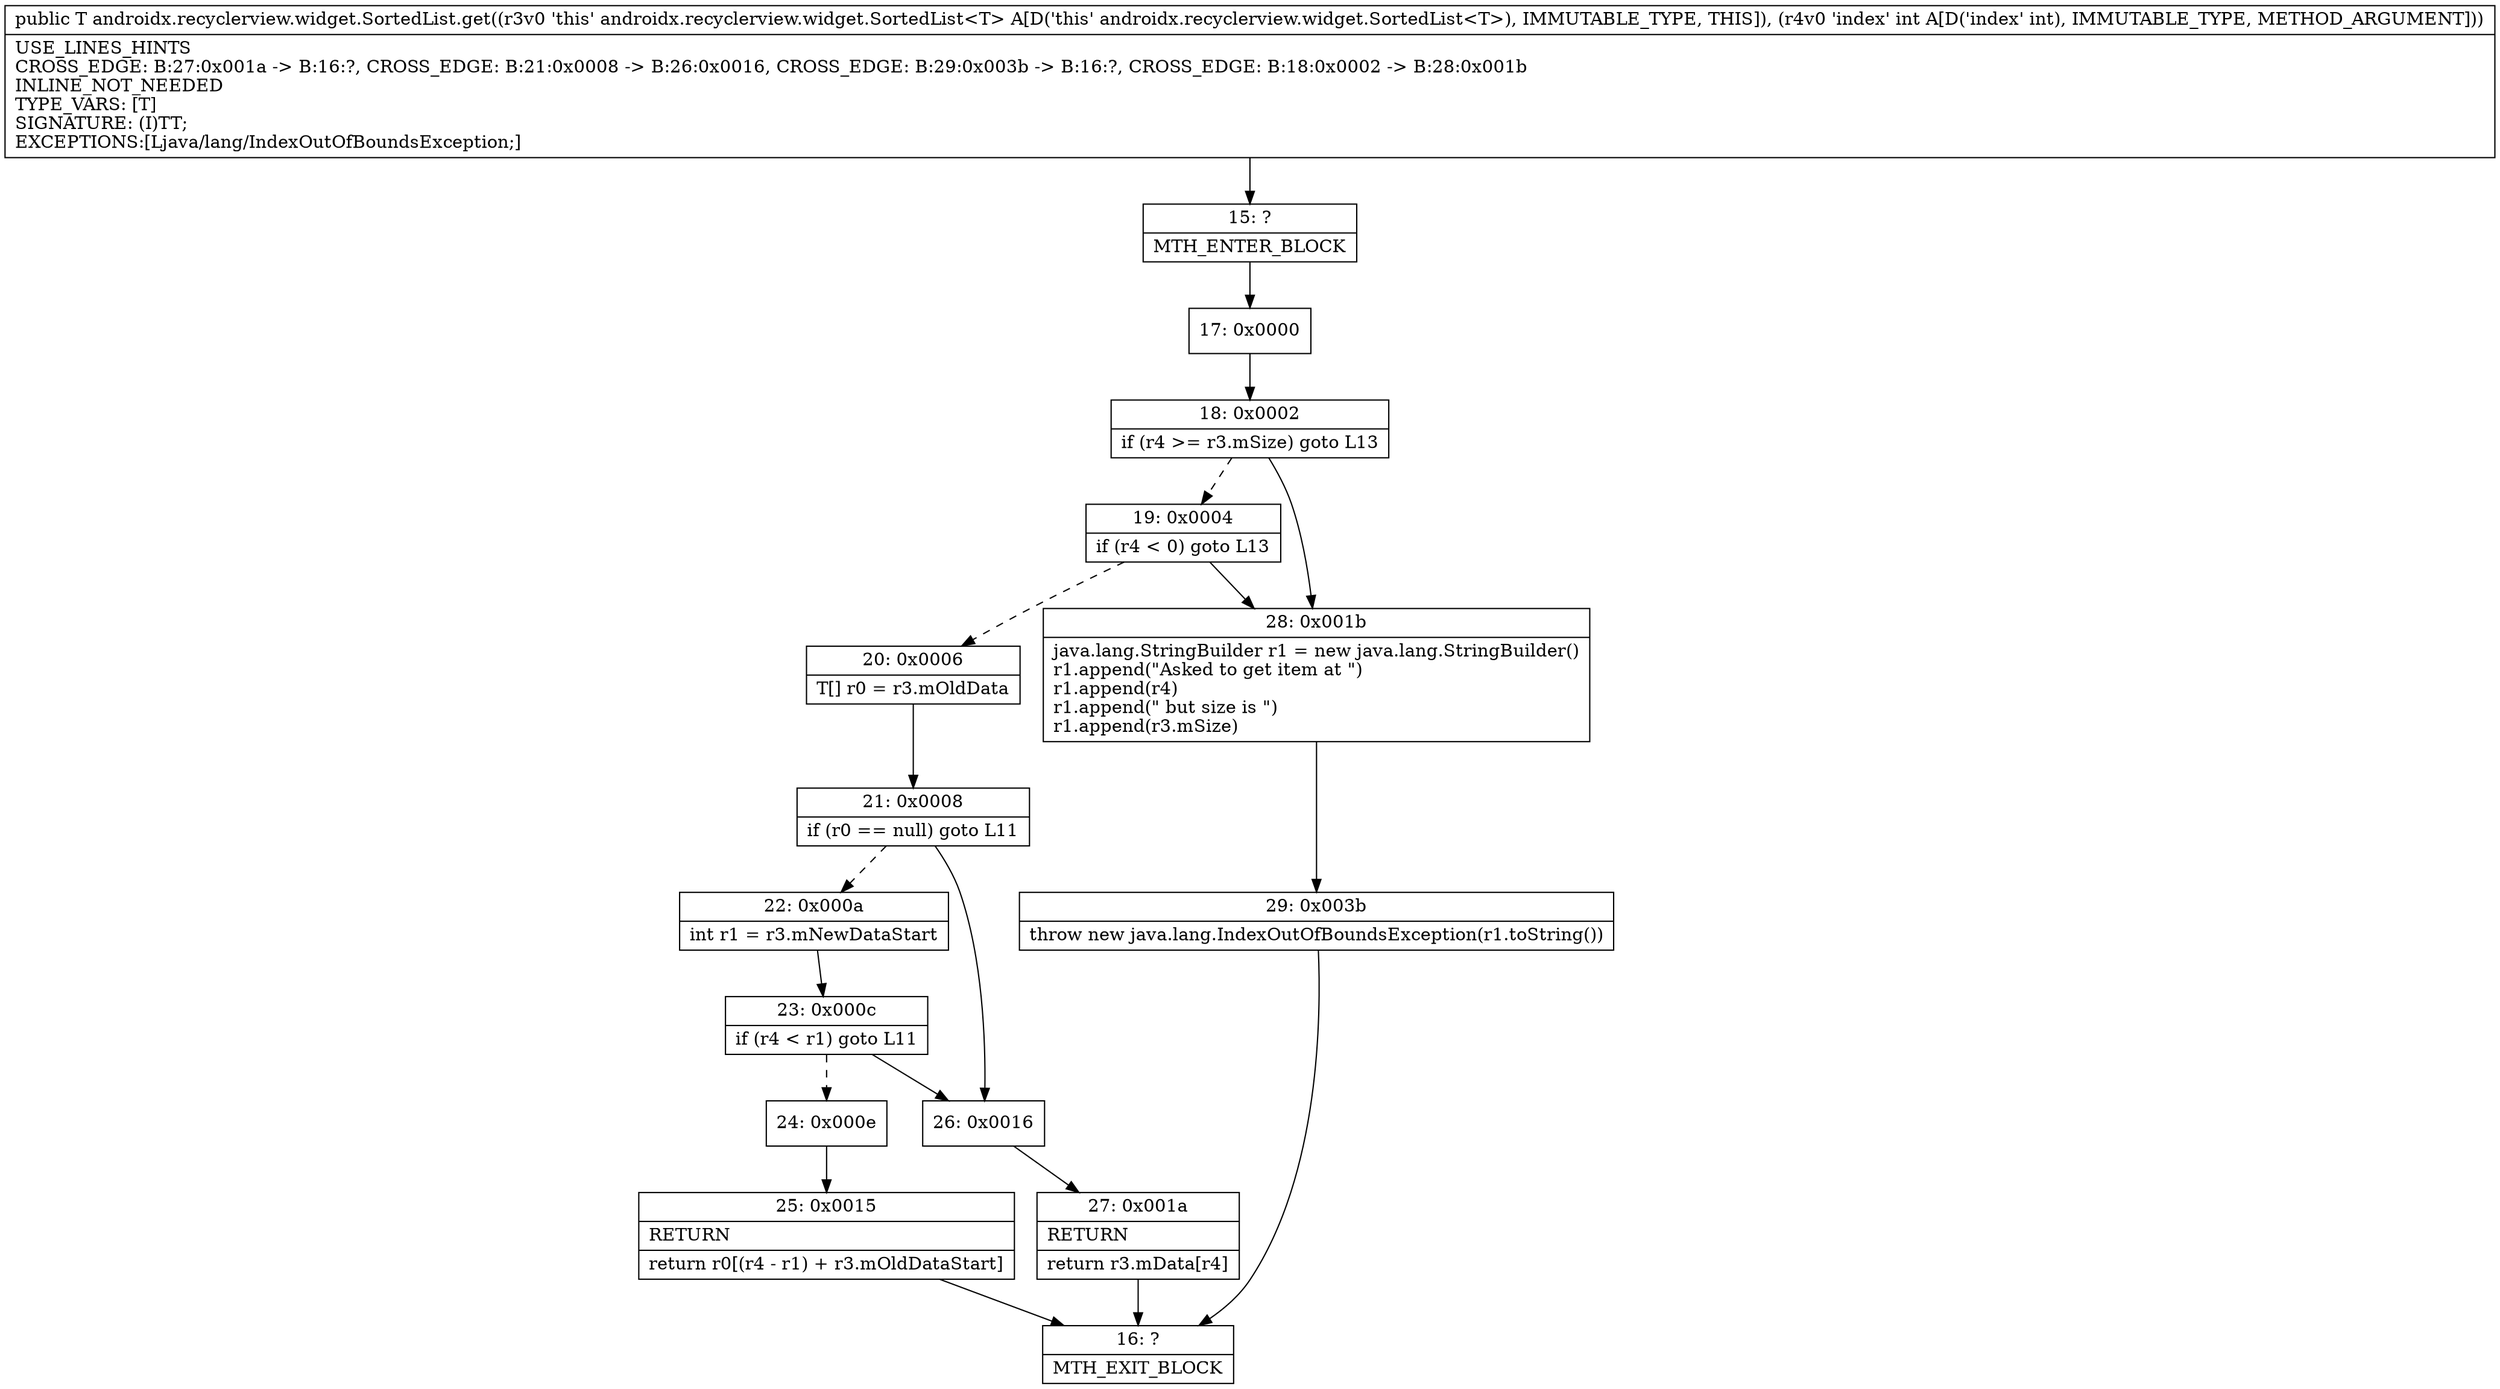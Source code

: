 digraph "CFG forandroidx.recyclerview.widget.SortedList.get(I)Ljava\/lang\/Object;" {
Node_15 [shape=record,label="{15\:\ ?|MTH_ENTER_BLOCK\l}"];
Node_17 [shape=record,label="{17\:\ 0x0000}"];
Node_18 [shape=record,label="{18\:\ 0x0002|if (r4 \>= r3.mSize) goto L13\l}"];
Node_19 [shape=record,label="{19\:\ 0x0004|if (r4 \< 0) goto L13\l}"];
Node_20 [shape=record,label="{20\:\ 0x0006|T[] r0 = r3.mOldData\l}"];
Node_21 [shape=record,label="{21\:\ 0x0008|if (r0 == null) goto L11\l}"];
Node_22 [shape=record,label="{22\:\ 0x000a|int r1 = r3.mNewDataStart\l}"];
Node_23 [shape=record,label="{23\:\ 0x000c|if (r4 \< r1) goto L11\l}"];
Node_24 [shape=record,label="{24\:\ 0x000e}"];
Node_25 [shape=record,label="{25\:\ 0x0015|RETURN\l|return r0[(r4 \- r1) + r3.mOldDataStart]\l}"];
Node_16 [shape=record,label="{16\:\ ?|MTH_EXIT_BLOCK\l}"];
Node_26 [shape=record,label="{26\:\ 0x0016}"];
Node_27 [shape=record,label="{27\:\ 0x001a|RETURN\l|return r3.mData[r4]\l}"];
Node_28 [shape=record,label="{28\:\ 0x001b|java.lang.StringBuilder r1 = new java.lang.StringBuilder()\lr1.append(\"Asked to get item at \")\lr1.append(r4)\lr1.append(\" but size is \")\lr1.append(r3.mSize)\l}"];
Node_29 [shape=record,label="{29\:\ 0x003b|throw new java.lang.IndexOutOfBoundsException(r1.toString())\l}"];
MethodNode[shape=record,label="{public T androidx.recyclerview.widget.SortedList.get((r3v0 'this' androidx.recyclerview.widget.SortedList\<T\> A[D('this' androidx.recyclerview.widget.SortedList\<T\>), IMMUTABLE_TYPE, THIS]), (r4v0 'index' int A[D('index' int), IMMUTABLE_TYPE, METHOD_ARGUMENT]))  | USE_LINES_HINTS\lCROSS_EDGE: B:27:0x001a \-\> B:16:?, CROSS_EDGE: B:21:0x0008 \-\> B:26:0x0016, CROSS_EDGE: B:29:0x003b \-\> B:16:?, CROSS_EDGE: B:18:0x0002 \-\> B:28:0x001b\lINLINE_NOT_NEEDED\lTYPE_VARS: [T]\lSIGNATURE: (I)TT;\lEXCEPTIONS:[Ljava\/lang\/IndexOutOfBoundsException;]\l}"];
MethodNode -> Node_15;Node_15 -> Node_17;
Node_17 -> Node_18;
Node_18 -> Node_19[style=dashed];
Node_18 -> Node_28;
Node_19 -> Node_20[style=dashed];
Node_19 -> Node_28;
Node_20 -> Node_21;
Node_21 -> Node_22[style=dashed];
Node_21 -> Node_26;
Node_22 -> Node_23;
Node_23 -> Node_24[style=dashed];
Node_23 -> Node_26;
Node_24 -> Node_25;
Node_25 -> Node_16;
Node_26 -> Node_27;
Node_27 -> Node_16;
Node_28 -> Node_29;
Node_29 -> Node_16;
}

